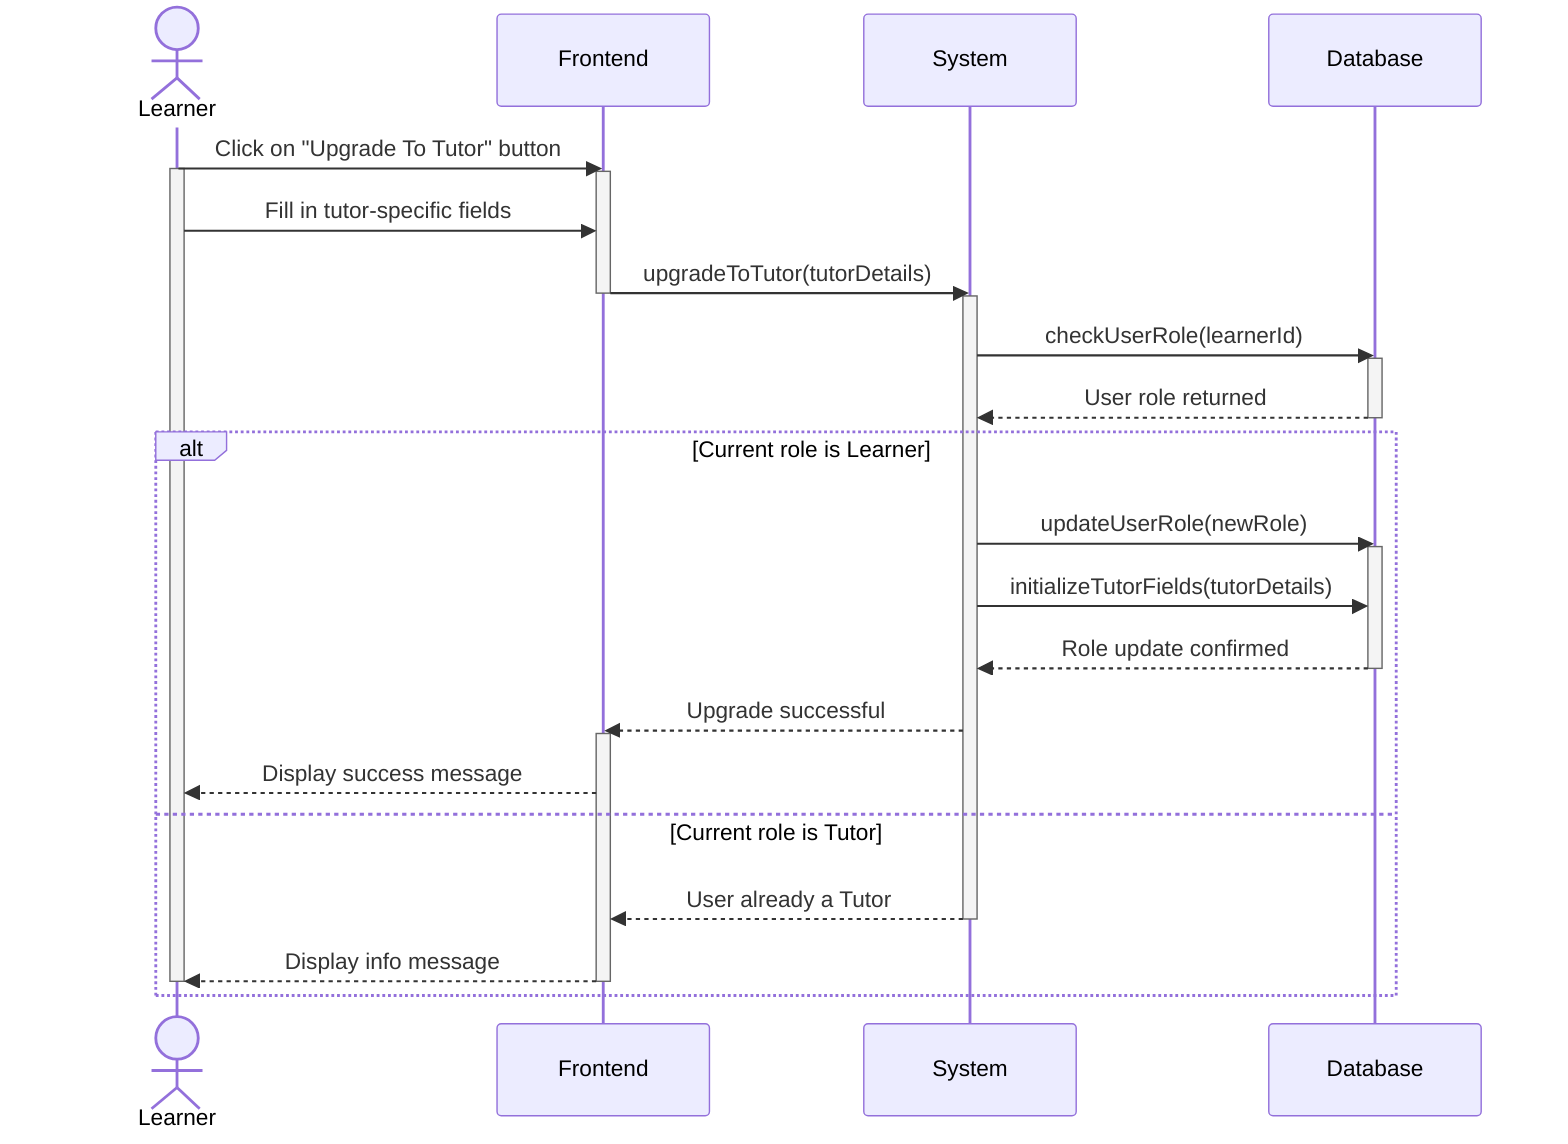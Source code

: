 sequenceDiagram
    actor Learner
    participant Frontend
    participant System
    participant Database

    Learner->>Frontend: Click on "Upgrade To Tutor" button
    activate Learner
    activate Frontend
    Learner->>Frontend: Fill in tutor-specific fields
    Frontend->>System: upgradeToTutor(tutorDetails)
    deactivate Frontend
    activate System
    System->>Database: checkUserRole(learnerId)
    activate Database
    Database-->>System: User role returned
    deactivate Database

    alt Current role is Learner
        System->>Database: updateUserRole(newRole)
        activate Database
        System->>Database: initializeTutorFields(tutorDetails)
        Database-->>System: Role update confirmed
        deactivate Database
        System-->>Frontend: Upgrade successful
        activate Frontend
        Frontend-->>Learner: Display success message
    else Current role is Tutor
        System-->>Frontend: User already a Tutor
        deactivate System
        Frontend-->>Learner: Display info message
        deactivate Learner
        deactivate Frontend
    end